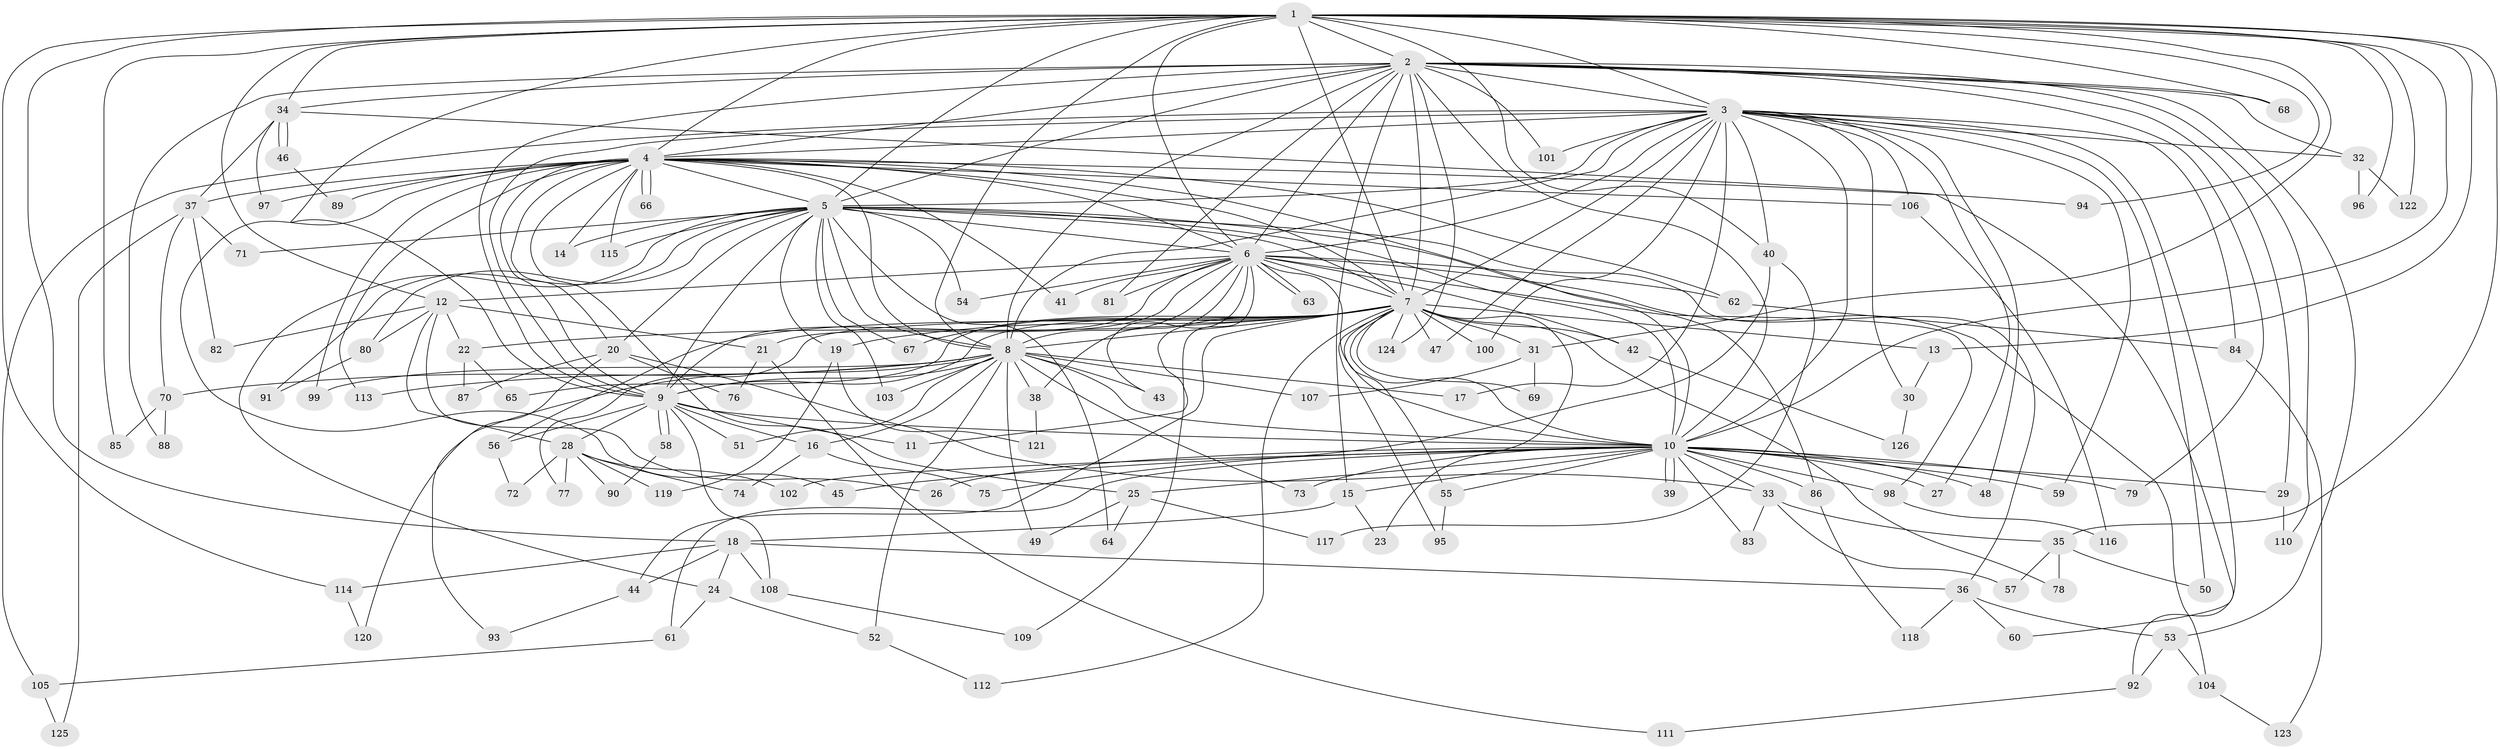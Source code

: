 // Generated by graph-tools (version 1.1) at 2025/34/03/09/25 02:34:42]
// undirected, 126 vertices, 277 edges
graph export_dot {
graph [start="1"]
  node [color=gray90,style=filled];
  1;
  2;
  3;
  4;
  5;
  6;
  7;
  8;
  9;
  10;
  11;
  12;
  13;
  14;
  15;
  16;
  17;
  18;
  19;
  20;
  21;
  22;
  23;
  24;
  25;
  26;
  27;
  28;
  29;
  30;
  31;
  32;
  33;
  34;
  35;
  36;
  37;
  38;
  39;
  40;
  41;
  42;
  43;
  44;
  45;
  46;
  47;
  48;
  49;
  50;
  51;
  52;
  53;
  54;
  55;
  56;
  57;
  58;
  59;
  60;
  61;
  62;
  63;
  64;
  65;
  66;
  67;
  68;
  69;
  70;
  71;
  72;
  73;
  74;
  75;
  76;
  77;
  78;
  79;
  80;
  81;
  82;
  83;
  84;
  85;
  86;
  87;
  88;
  89;
  90;
  91;
  92;
  93;
  94;
  95;
  96;
  97;
  98;
  99;
  100;
  101;
  102;
  103;
  104;
  105;
  106;
  107;
  108;
  109;
  110;
  111;
  112;
  113;
  114;
  115;
  116;
  117;
  118;
  119;
  120;
  121;
  122;
  123;
  124;
  125;
  126;
  1 -- 2;
  1 -- 3;
  1 -- 4;
  1 -- 5;
  1 -- 6;
  1 -- 7;
  1 -- 8;
  1 -- 9;
  1 -- 10;
  1 -- 12;
  1 -- 13;
  1 -- 18;
  1 -- 31;
  1 -- 34;
  1 -- 35;
  1 -- 40;
  1 -- 68;
  1 -- 85;
  1 -- 94;
  1 -- 96;
  1 -- 114;
  1 -- 122;
  2 -- 3;
  2 -- 4;
  2 -- 5;
  2 -- 6;
  2 -- 7;
  2 -- 8;
  2 -- 9;
  2 -- 10;
  2 -- 15;
  2 -- 29;
  2 -- 32;
  2 -- 34;
  2 -- 53;
  2 -- 68;
  2 -- 79;
  2 -- 81;
  2 -- 88;
  2 -- 101;
  2 -- 110;
  2 -- 124;
  3 -- 4;
  3 -- 5;
  3 -- 6;
  3 -- 7;
  3 -- 8;
  3 -- 9;
  3 -- 10;
  3 -- 17;
  3 -- 27;
  3 -- 30;
  3 -- 32;
  3 -- 40;
  3 -- 47;
  3 -- 48;
  3 -- 50;
  3 -- 59;
  3 -- 60;
  3 -- 84;
  3 -- 100;
  3 -- 101;
  3 -- 105;
  3 -- 106;
  4 -- 5;
  4 -- 6;
  4 -- 7;
  4 -- 8;
  4 -- 9;
  4 -- 10;
  4 -- 14;
  4 -- 20;
  4 -- 25;
  4 -- 37;
  4 -- 41;
  4 -- 45;
  4 -- 62;
  4 -- 66;
  4 -- 66;
  4 -- 89;
  4 -- 94;
  4 -- 97;
  4 -- 99;
  4 -- 106;
  4 -- 113;
  4 -- 115;
  5 -- 6;
  5 -- 7;
  5 -- 8;
  5 -- 9;
  5 -- 10;
  5 -- 14;
  5 -- 19;
  5 -- 20;
  5 -- 24;
  5 -- 36;
  5 -- 54;
  5 -- 64;
  5 -- 67;
  5 -- 71;
  5 -- 80;
  5 -- 86;
  5 -- 91;
  5 -- 103;
  5 -- 115;
  6 -- 7;
  6 -- 8;
  6 -- 9;
  6 -- 10;
  6 -- 12;
  6 -- 21;
  6 -- 38;
  6 -- 41;
  6 -- 42;
  6 -- 43;
  6 -- 54;
  6 -- 62;
  6 -- 63;
  6 -- 63;
  6 -- 81;
  6 -- 98;
  6 -- 104;
  6 -- 109;
  7 -- 8;
  7 -- 9;
  7 -- 10;
  7 -- 11;
  7 -- 13;
  7 -- 19;
  7 -- 22;
  7 -- 23;
  7 -- 31;
  7 -- 42;
  7 -- 44;
  7 -- 47;
  7 -- 55;
  7 -- 56;
  7 -- 65;
  7 -- 67;
  7 -- 69;
  7 -- 77;
  7 -- 78;
  7 -- 95;
  7 -- 100;
  7 -- 112;
  7 -- 124;
  8 -- 9;
  8 -- 10;
  8 -- 16;
  8 -- 17;
  8 -- 38;
  8 -- 43;
  8 -- 49;
  8 -- 51;
  8 -- 52;
  8 -- 70;
  8 -- 73;
  8 -- 99;
  8 -- 103;
  8 -- 107;
  8 -- 113;
  8 -- 120;
  9 -- 10;
  9 -- 11;
  9 -- 16;
  9 -- 28;
  9 -- 51;
  9 -- 56;
  9 -- 58;
  9 -- 58;
  9 -- 108;
  10 -- 15;
  10 -- 25;
  10 -- 26;
  10 -- 27;
  10 -- 29;
  10 -- 33;
  10 -- 39;
  10 -- 39;
  10 -- 45;
  10 -- 48;
  10 -- 55;
  10 -- 59;
  10 -- 61;
  10 -- 73;
  10 -- 79;
  10 -- 83;
  10 -- 86;
  10 -- 98;
  10 -- 102;
  12 -- 21;
  12 -- 22;
  12 -- 26;
  12 -- 28;
  12 -- 80;
  12 -- 82;
  13 -- 30;
  15 -- 18;
  15 -- 23;
  16 -- 74;
  16 -- 75;
  18 -- 24;
  18 -- 36;
  18 -- 44;
  18 -- 108;
  18 -- 114;
  19 -- 119;
  19 -- 121;
  20 -- 33;
  20 -- 76;
  20 -- 87;
  20 -- 93;
  21 -- 76;
  21 -- 111;
  22 -- 65;
  22 -- 87;
  24 -- 52;
  24 -- 61;
  25 -- 49;
  25 -- 64;
  25 -- 117;
  28 -- 72;
  28 -- 74;
  28 -- 77;
  28 -- 90;
  28 -- 102;
  28 -- 119;
  29 -- 110;
  30 -- 126;
  31 -- 69;
  31 -- 107;
  32 -- 96;
  32 -- 122;
  33 -- 35;
  33 -- 57;
  33 -- 83;
  34 -- 37;
  34 -- 46;
  34 -- 46;
  34 -- 92;
  34 -- 97;
  35 -- 50;
  35 -- 57;
  35 -- 78;
  36 -- 53;
  36 -- 60;
  36 -- 118;
  37 -- 70;
  37 -- 71;
  37 -- 82;
  37 -- 125;
  38 -- 121;
  40 -- 75;
  40 -- 117;
  42 -- 126;
  44 -- 93;
  46 -- 89;
  52 -- 112;
  53 -- 92;
  53 -- 104;
  55 -- 95;
  56 -- 72;
  58 -- 90;
  61 -- 105;
  62 -- 84;
  70 -- 85;
  70 -- 88;
  80 -- 91;
  84 -- 123;
  86 -- 118;
  92 -- 111;
  98 -- 116;
  104 -- 123;
  105 -- 125;
  106 -- 116;
  108 -- 109;
  114 -- 120;
}
